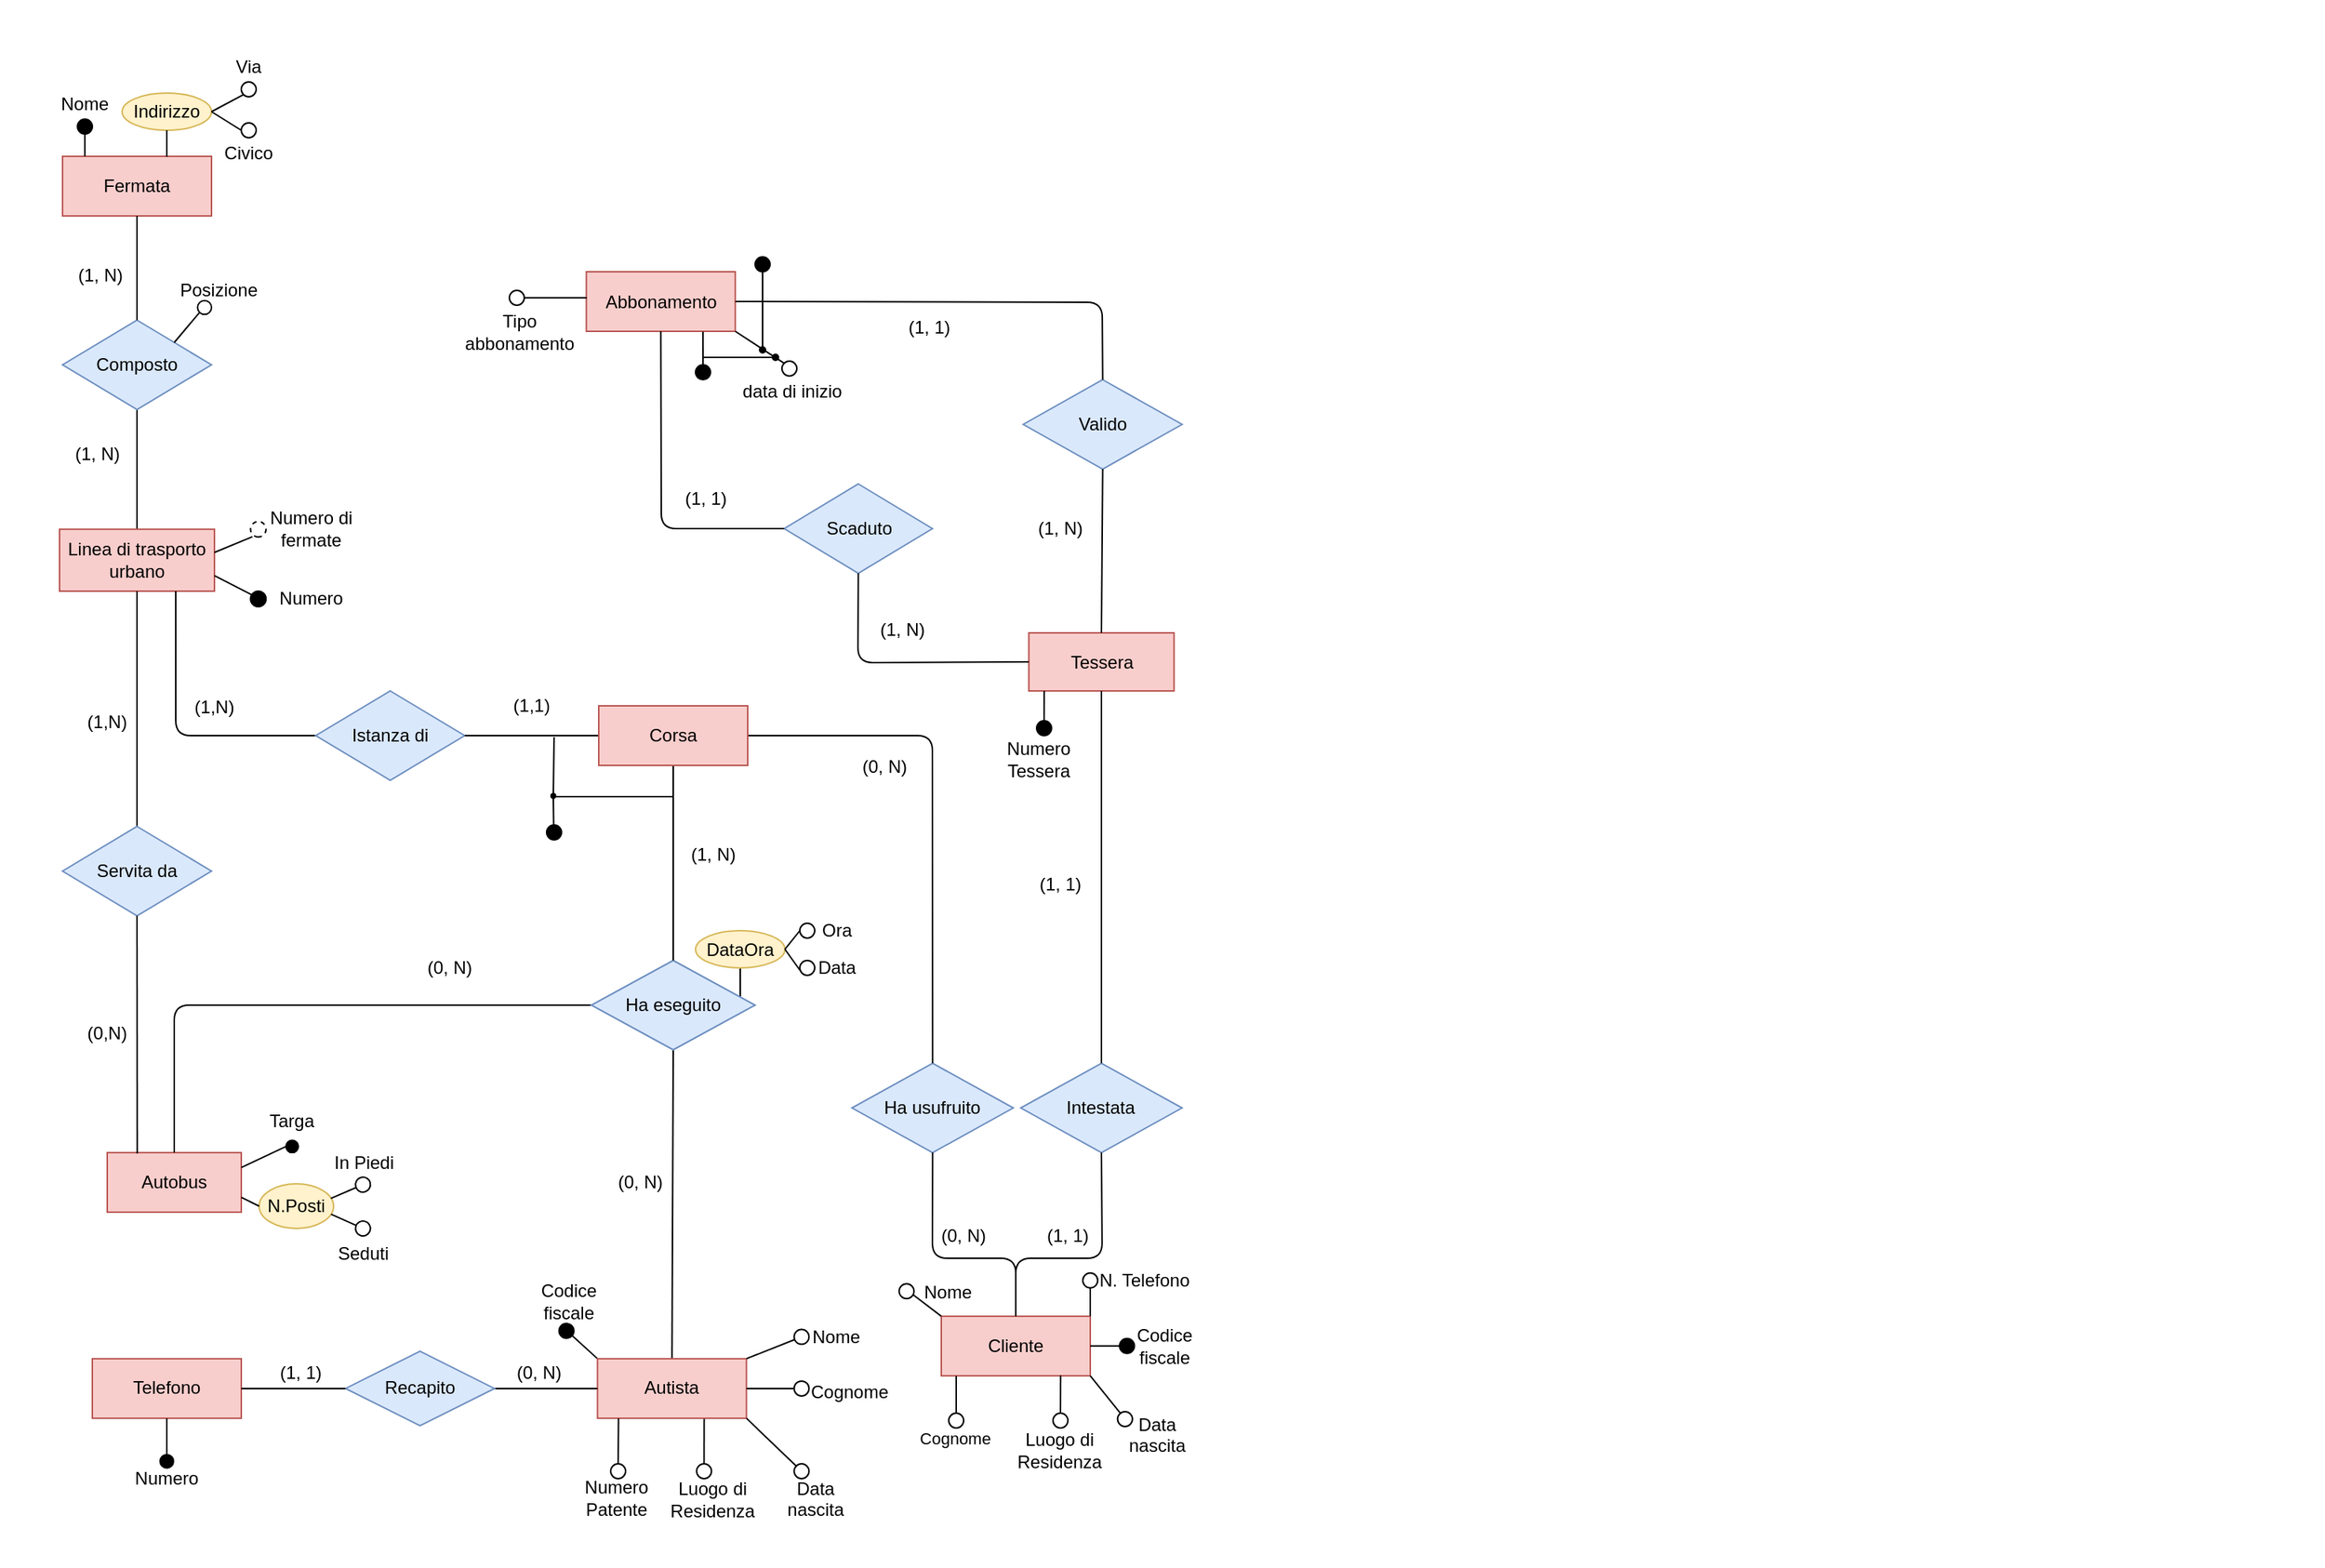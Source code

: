 <mxfile version="14.5.1" type="google"><diagram id="R2lEEEUBdFMjLlhIrx00" name="Page-1"><mxGraphModel dx="2297" dy="782" grid="1" gridSize="10" guides="1" tooltips="1" connect="1" arrows="1" fold="1" page="1" pageScale="1" pageWidth="850" pageHeight="1100" background="none" math="0" shadow="0" extFonts="Permanent Marker^https://fonts.googleapis.com/css?family=Permanent+Marker"><root><mxCell id="0"/><mxCell id="1" parent="0"/><mxCell id="8dHYZ8vb762hUVzAWVnK-7" value="Ha usufruito" style="shape=rhombus;perimeter=rhombusPerimeter;whiteSpace=wrap;html=1;align=center;fillColor=#dae8fc;strokeColor=#6c8ebf;" parent="1" vertex="1"><mxGeometry x="-268" y="734.06" width="108.33" height="60" as="geometry"/></mxCell><mxCell id="8dHYZ8vb762hUVzAWVnK-8" value="Intestata" style="shape=rhombus;perimeter=rhombusPerimeter;whiteSpace=wrap;html=1;align=center;fillColor=#dae8fc;strokeColor=#6c8ebf;" parent="1" vertex="1"><mxGeometry x="-154.66" y="734.06" width="108.33" height="60" as="geometry"/></mxCell><mxCell id="G9b5vdQGMBqiOfmPKndw-5" value="" style="group;" parent="1" connectable="0" vertex="1"><mxGeometry x="630" y="180" width="90" height="60" as="geometry"/></mxCell><mxCell id="8dHYZ8vb762hUVzAWVnK-10" value="Cliente" style="whiteSpace=wrap;html=1;align=center;fillColor=#f8cecc;strokeColor=#b85450;" parent="1" vertex="1"><mxGeometry x="-208.0" y="903.92" width="100" height="40" as="geometry"/></mxCell><mxCell id="8dHYZ8vb762hUVzAWVnK-13" value="Tessera" style="whiteSpace=wrap;html=1;align=center;fillColor=#f8cecc;strokeColor=#b85450;" parent="1" vertex="1"><mxGeometry x="-149.25" y="445" width="97.5" height="39" as="geometry"/></mxCell><mxCell id="8dHYZ8vb762hUVzAWVnK-16" value="Abbonamento" style="whiteSpace=wrap;html=1;align=center;fillColor=#f8cecc;strokeColor=#b85450;" parent="1" vertex="1"><mxGeometry x="-446.33" y="202.5" width="100" height="40" as="geometry"/></mxCell><mxCell id="G9b5vdQGMBqiOfmPKndw-32" value="" style="group;" parent="1" vertex="1" connectable="0"><mxGeometry x="-728" y="205.0" width="210" height="125.0" as="geometry"/></mxCell><mxCell id="TmpurU9jshf5uUttp4l3-53" value="" style="group;" parent="1" connectable="0" vertex="1"><mxGeometry x="-840" y="20.0" width="170" height="100.0" as="geometry"/></mxCell><mxCell id="TmpurU9jshf5uUttp4l3-2" value="Fermata" style="whiteSpace=wrap;html=1;align=center;strokeColor=#b85450;fillColor=#f8cecc;fontFamily=Helvetica;" parent="TmpurU9jshf5uUttp4l3-53" vertex="1"><mxGeometry x="42" y="105.0" width="100" height="40" as="geometry"/></mxCell><mxCell id="TmpurU9jshf5uUttp4l3-49" value="" style="group;fillColor=none;fontFamily=Helvetica;fontColor=#FFFFFF;" parent="TmpurU9jshf5uUttp4l3-53" connectable="0" vertex="1"><mxGeometry width="100" height="60" as="geometry"/></mxCell><mxCell id="TmpurU9jshf5uUttp4l3-50" value="" style="ellipse;whiteSpace=wrap;html=1;aspect=fixed;fillColor=#000000;" parent="TmpurU9jshf5uUttp4l3-49" vertex="1"><mxGeometry x="52" y="80" width="10" height="10" as="geometry"/></mxCell><mxCell id="TmpurU9jshf5uUttp4l3-51" value="" style="endArrow=none;html=1;entryX=0.5;entryY=1;entryDx=0;entryDy=0;" parent="TmpurU9jshf5uUttp4l3-49" target="TmpurU9jshf5uUttp4l3-50" edge="1"><mxGeometry width="50" height="50" relative="1" as="geometry"><mxPoint x="57" y="105.0" as="sourcePoint"/><mxPoint x="112" y="165" as="targetPoint"/></mxGeometry></mxCell><mxCell id="G9b5vdQGMBqiOfmPKndw-45" value="Nome" style="text;html=1;strokeColor=none;fillColor=none;align=center;verticalAlign=middle;whiteSpace=wrap;" parent="TmpurU9jshf5uUttp4l3-49" vertex="1"><mxGeometry x="12" y="60" width="90" height="20" as="geometry"/></mxCell><mxCell id="cfXFfTDdfUnxuc_Ffem0-1" value="&lt;div&gt;Indirizzo&lt;/div&gt;" style="ellipse;whiteSpace=wrap;html=1;align=center;fillColor=#fff2cc;strokeColor=#d6b656;" parent="TmpurU9jshf5uUttp4l3-53" vertex="1"><mxGeometry x="82.0" y="62.5" width="60" height="25" as="geometry"/></mxCell><mxCell id="cfXFfTDdfUnxuc_Ffem0-4" value="" style="endArrow=none;html=1;exitX=0.8;exitY=0.007;exitDx=0;exitDy=0;entryX=0.5;entryY=1;entryDx=0;entryDy=0;exitPerimeter=0;" parent="TmpurU9jshf5uUttp4l3-53" edge="1"><mxGeometry width="50" height="50" relative="1" as="geometry"><mxPoint x="112" y="105.28" as="sourcePoint"/><mxPoint x="112.0" y="87.5" as="targetPoint"/></mxGeometry></mxCell><mxCell id="U576ouZZGjIZPVTPIKt5-5" value="" style="endArrow=none;html=1;exitX=0.5;exitY=0;exitDx=0;exitDy=0;entryX=0.5;entryY=1;entryDx=0;entryDy=0;" parent="1" source="8dHYZ8vb762hUVzAWVnK-10" target="8dHYZ8vb762hUVzAWVnK-7" edge="1"><mxGeometry width="50" height="50" relative="1" as="geometry"><mxPoint x="-188" y="555" as="sourcePoint"/><mxPoint x="-138" y="505" as="targetPoint"/><Array as="points"><mxPoint x="-158" y="865"/><mxPoint x="-214" y="865"/></Array></mxGeometry></mxCell><mxCell id="U576ouZZGjIZPVTPIKt5-7" value="" style="endArrow=none;html=1;exitX=0.5;exitY=0;exitDx=0;exitDy=0;entryX=0.5;entryY=1;entryDx=0;entryDy=0;" parent="1" source="8dHYZ8vb762hUVzAWVnK-20" target="8dHYZ8vb762hUVzAWVnK-5" edge="1"><mxGeometry width="50" height="50" relative="1" as="geometry"><mxPoint x="-328" y="755" as="sourcePoint"/><mxPoint x="-278" y="705" as="targetPoint"/></mxGeometry></mxCell><mxCell id="8dHYZ8vb762hUVzAWVnK-36" value="" style="endArrow=none;html=1;exitX=0.5;exitY=0;exitDx=0;exitDy=0;entryX=0.5;entryY=1;entryDx=0;entryDy=0;" parent="1" source="8dHYZ8vb762hUVzAWVnK-10" target="8dHYZ8vb762hUVzAWVnK-8" edge="1"><mxGeometry relative="1" as="geometry"><mxPoint x="-478" y="615.22" as="sourcePoint"/><mxPoint x="-318" y="615.22" as="targetPoint"/><Array as="points"><mxPoint x="-158" y="865"/><mxPoint x="-100" y="865"/></Array></mxGeometry></mxCell><mxCell id="TmpurU9jshf5uUttp4l3-107" value="" style="endArrow=none;html=1;fontFamily=Helvetica;fontColor=#FFFFFF;entryX=0.5;entryY=1;entryDx=0;entryDy=0;" parent="1" source="G9b5vdQGMBqiOfmPKndw-2" target="8dHYZ8vb762hUVzAWVnK-2" edge="1"><mxGeometry width="50" height="50" relative="1" as="geometry"><mxPoint x="-770" y="355" as="sourcePoint"/><mxPoint x="-720" y="305" as="targetPoint"/></mxGeometry></mxCell><mxCell id="U576ouZZGjIZPVTPIKt5-14" value="" style="endArrow=none;html=1;entryX=1;entryY=0.5;entryDx=0;entryDy=0;exitX=0.5;exitY=0;exitDx=0;exitDy=0;" parent="1" source="8dHYZ8vb762hUVzAWVnK-7" target="8dHYZ8vb762hUVzAWVnK-15" edge="1"><mxGeometry width="50" height="50" relative="1" as="geometry"><mxPoint x="-268" y="455" as="sourcePoint"/><mxPoint x="-218" y="405" as="targetPoint"/><Array as="points"><mxPoint x="-214" y="514"/></Array></mxGeometry></mxCell><mxCell id="G9b5vdQGMBqiOfmPKndw-80" value="(1, N)" style="text;html=1;align=center;verticalAlign=middle;resizable=0;points=[];autosize=1;" parent="1" vertex="1"><mxGeometry x="-800" y="315" width="50" height="20" as="geometry"/></mxCell><mxCell id="G9b5vdQGMBqiOfmPKndw-84" value="" style="group;" parent="1" vertex="1" connectable="0"><mxGeometry x="-808" y="185.0" width="150" height="110.0" as="geometry"/></mxCell><mxCell id="8dHYZ8vb762hUVzAWVnK-2" value="Composto" style="shape=rhombus;perimeter=rhombusPerimeter;whiteSpace=wrap;html=1;align=center;fillColor=#dae8fc;strokeColor=#6c8ebf;" parent="G9b5vdQGMBqiOfmPKndw-84" vertex="1"><mxGeometry x="10" y="50" width="100" height="60" as="geometry"/></mxCell><mxCell id="TmpurU9jshf5uUttp4l3-98" value="" style="group;fillColor=none;fontFamily=Helvetica;fontColor=#FFFFFF;" parent="G9b5vdQGMBqiOfmPKndw-84" connectable="0" vertex="1"><mxGeometry x="60" width="90" height="60" as="geometry"/></mxCell><mxCell id="TmpurU9jshf5uUttp4l3-102" value="" style="group;" parent="TmpurU9jshf5uUttp4l3-98" connectable="0" vertex="1"><mxGeometry width="90" height="60" as="geometry"/></mxCell><mxCell id="TmpurU9jshf5uUttp4l3-103" value="Posizione" style="text;html=1;strokeColor=none;fillColor=none;align=center;verticalAlign=middle;whiteSpace=wrap;" parent="TmpurU9jshf5uUttp4l3-102" vertex="1"><mxGeometry x="10" y="20" width="90" height="20.0" as="geometry"/></mxCell><mxCell id="TmpurU9jshf5uUttp4l3-100" value="" style="ellipse;whiteSpace=wrap;html=1;aspect=fixed;fontColor=#FFFFFF;fillColor=#FFFFFF;direction=south;" parent="TmpurU9jshf5uUttp4l3-102" vertex="1"><mxGeometry x="40.65" y="36.82" width="9.355" height="9.355" as="geometry"/></mxCell><mxCell id="TmpurU9jshf5uUttp4l3-101" value="" style="endArrow=none;html=1;exitX=1;exitY=0;exitDx=0;exitDy=0;entryX=1;entryY=1;entryDx=0;entryDy=0;" parent="G9b5vdQGMBqiOfmPKndw-84" source="8dHYZ8vb762hUVzAWVnK-2" target="TmpurU9jshf5uUttp4l3-100" edge="1"><mxGeometry width="50" height="50" relative="1" as="geometry"><mxPoint x="90" y="56" as="sourcePoint"/><mxPoint x="110" y="29.0" as="targetPoint"/></mxGeometry></mxCell><mxCell id="TmpurU9jshf5uUttp4l3-105" value="" style="endArrow=none;html=1;fontFamily=Helvetica;fontColor=#FFFFFF;entryX=0.5;entryY=1;entryDx=0;entryDy=0;exitX=0.5;exitY=0;exitDx=0;exitDy=0;" parent="G9b5vdQGMBqiOfmPKndw-84" source="8dHYZ8vb762hUVzAWVnK-2" target="TmpurU9jshf5uUttp4l3-2" edge="1"><mxGeometry width="50" height="50" relative="1" as="geometry"><mxPoint x="90" y="140.0" as="sourcePoint"/><mxPoint x="140" y="90.0" as="targetPoint"/></mxGeometry></mxCell><mxCell id="G9b5vdQGMBqiOfmPKndw-79" value="(1, N)" style="text;html=1;align=center;verticalAlign=middle;resizable=0;points=[];autosize=1;" parent="G9b5vdQGMBqiOfmPKndw-84" vertex="1"><mxGeometry x="10" y="10.0" width="50" height="20" as="geometry"/></mxCell><mxCell id="G9b5vdQGMBqiOfmPKndw-85" value="" style="group;" parent="1" vertex="1" connectable="0"><mxGeometry x="-808" y="365" width="223.58" height="67.59" as="geometry"/></mxCell><mxCell id="G9b5vdQGMBqiOfmPKndw-28" value="&lt;span style=&quot;color: rgba(0 , 0 , 0 , 0) ; font-family: monospace ; font-size: 0px ; background-color: rgb(248 , 249 , 250)&quot;&gt;%3CmxGraphModel%3E%3Croot%3E%3CmxCell%20id%3D%220%22%2F%3E%3CmxCell%20id%3D%221%22%20parent%3D%220%22%2F%3E%3CmxCell%20id%3D%222%22%20value%3D%22%22%20style%3D%22group%3B%22%20vertex%3D%221%22%20connectable%3D%220%22%20parent%3D%221%22%3E%3CmxGeometry%20x%3D%22-580%22%20y%3D%22320.0%22%20width%3D%22201%22%20height%3D%2265.0%22%20as%3D%22geometry%22%2F%3E%3C%2FmxCell%3E%3CmxCell%20id%3D%223%22%20value%3D%22%22%20style%3D%22ellipse%3BwhiteSpace%3Dwrap%3Bhtml%3D1%3Baspect%3Dfixed%3BfillColor%3D%23000000%3Brotation%3D90%3BstrokeWidth%3D1%3B%22%20vertex%3D%221%22%20parent%3D%222%22%3E%3CmxGeometry%20x%3D%22110%22%20y%3D%2244%22%20width%3D%2210%22%20height%3D%2210%22%20as%3D%22geometry%22%2F%3E%3C%2FmxCell%3E%3CmxCell%20id%3D%224%22%20value%3D%22%26lt%3Bdiv%26gt%3BLinea%20di%20trasporto%20urbano%26lt%3B%2Fdiv%26gt%3B%22%20style%3D%22whiteSpace%3Dwrap%3Bhtml%3D1%3Balign%3Dcenter%3BstrokeColor%3D%23b85450%3BfillColor%3D%23f8cecc%3BfontFamily%3DHelvetica%3B%22%20vertex%3D%221%22%20parent%3D%222%22%3E%3CmxGeometry%20y%3D%2210.0%22%20width%3D%22100%22%20height%3D%2240%22%20as%3D%22geometry%22%2F%3E%3C%2FmxCell%3E%3CmxCell%20id%3D%225%22%20value%3D%22%22%20style%3D%22endArrow%3Dnone%3Bhtml%3D1%3BexitX%3D1%3BexitY%3D0.75%3BexitDx%3D0%3BexitDy%3D0%3BentryX%3D0.299%3BentryY%3D0.804%3BentryDx%3D0%3BentryDy%3D0%3BentryPerimeter%3D0%3B%22%20edge%3D%221%22%20parent%3D%222%22%20source%3D%224%22%20target%3D%223%22%3E%3CmxGeometry%20width%3D%2250%22%20height%3D%2250%22%20relative%3D%221%22%20as%3D%22geometry%22%3E%3CmxPoint%20x%3D%22107%22%20y%3D%2220.0%22%20as%3D%22sourcePoint%22%2F%3E%3CmxPoint%20x%3D%22111%22%20y%3D%2250.0%22%20as%3D%22targetPoint%22%2F%3E%3C%2FmxGeometry%3E%3C%2FmxCell%3E%3CmxCell%20id%3D%226%22%20value%3D%22%22%20style%3D%22ellipse%3BwhiteSpace%3Dwrap%3Bhtml%3D1%3Baspect%3Dfixed%3BfontColor%3D%23FFFFFF%3BfillColor%3D%23FFFFFF%3Bdashed%3D1%3Brotation%3D90%3B%22%20vertex%3D%221%22%20parent%3D%222%22%3E%3CmxGeometry%20x%3D%22112%22%20y%3D%225%22%20width%3D%2210%22%20height%3D%2210%22%20as%3D%22geometry%22%2F%3E%3C%2FmxCell%3E%3CmxCell%20id%3D%227%22%20value%3D%22Numero%22%20style%3D%22text%3Bhtml%3D1%3BstrokeColor%3Dnone%3BfillColor%3Dnone%3Balign%3Dcenter%3BverticalAlign%3Dmiddle%3BwhiteSpace%3Dwrap%3Brotation%3D0%3B%22%20vertex%3D%221%22%20parent%3D%222%22%3E%3CmxGeometry%20x%3D%22131%22%20y%3D%2245.0%22%20width%3D%2250%22%20height%3D%2220%22%20as%3D%22geometry%22%2F%3E%3C%2FmxCell%3E%3CmxCell%20id%3D%228%22%20value%3D%22Numero%20di%20fermate%22%20style%3D%22text%3Bhtml%3D1%3BstrokeColor%3Dnone%3BfillColor%3Dnone%3Balign%3Dcenter%3BverticalAlign%3Dmiddle%3BwhiteSpace%3Dwrap%3Brotation%3D0%3B%22%20vertex%3D%221%22%20parent%3D%222%22%3E%3CmxGeometry%20x%3D%22111%22%20width%3D%2290%22%20height%3D%2220%22%20as%3D%22geometry%22%2F%3E%3C%2FmxCell%3E%3CmxCell%20id%3D%229%22%20value%3D%22%22%20style%3D%22endArrow%3Dnone%3Bhtml%3D1%3BentryX%3D1%3BentryY%3D1%3BentryDx%3D0%3BentryDy%3D0%3B%22%20edge%3D%221%22%20parent%3D%222%22%20target%3D%226%22%3E%3CmxGeometry%20width%3D%2250%22%20height%3D%2250%22%20relative%3D%221%22%20as%3D%22geometry%22%3E%3CmxPoint%20x%3D%22100%22%20y%3D%2220.0%22%20as%3D%22sourcePoint%22%2F%3E%3CmxPoint%20x%3D%22116%22%20y%3D%2210.0%22%20as%3D%22targetPoint%22%2F%3E%3C%2FmxGeometry%3E%3C%2FmxCell%3E%3C%2Froot%3E%3C%2FmxGraphModel%3E&lt;/span&gt;" style="ellipse;whiteSpace=wrap;html=1;aspect=fixed;fillColor=#000000;rotation=90;strokeWidth=1;" parent="G9b5vdQGMBqiOfmPKndw-85" vertex="1"><mxGeometry x="136.218" y="51.992" width="10.398" height="10.398" as="geometry"/></mxCell><mxCell id="G9b5vdQGMBqiOfmPKndw-2" value="&lt;div&gt;Linea di trasporto urbano&lt;/div&gt;" style="whiteSpace=wrap;html=1;align=center;strokeColor=#b85450;fillColor=#f8cecc;fontFamily=Helvetica;" parent="G9b5vdQGMBqiOfmPKndw-85" vertex="1"><mxGeometry x="8" y="10.398" width="103.98" height="41.594" as="geometry"/></mxCell><mxCell id="G9b5vdQGMBqiOfmPKndw-29" value="" style="endArrow=none;html=1;exitX=1;exitY=0.75;exitDx=0;exitDy=0;entryX=0.299;entryY=0.804;entryDx=0;entryDy=0;entryPerimeter=0;" parent="G9b5vdQGMBqiOfmPKndw-85" source="G9b5vdQGMBqiOfmPKndw-2" target="G9b5vdQGMBqiOfmPKndw-28" edge="1"><mxGeometry width="50" height="50" relative="1" as="geometry"><mxPoint x="111.259" y="20.797" as="sourcePoint"/><mxPoint x="115.418" y="51.992" as="targetPoint"/></mxGeometry></mxCell><mxCell id="G9b5vdQGMBqiOfmPKndw-30" value="Numero" style="text;html=1;strokeColor=none;fillColor=none;align=center;verticalAlign=middle;whiteSpace=wrap;rotation=0;" parent="G9b5vdQGMBqiOfmPKndw-85" vertex="1"><mxGeometry x="150.794" y="46.793" width="51.99" height="20.797" as="geometry"/></mxCell><mxCell id="G9b5vdQGMBqiOfmPKndw-21" value="" style="ellipse;whiteSpace=wrap;html=1;aspect=fixed;fontColor=#FFFFFF;fillColor=#FFFFFF;dashed=1;rotation=90;" parent="G9b5vdQGMBqiOfmPKndw-85" vertex="1"><mxGeometry x="136.218" y="5.199" width="10.398" height="10.398" as="geometry"/></mxCell><mxCell id="G9b5vdQGMBqiOfmPKndw-24" value="Numero di fermate" style="text;html=1;strokeColor=none;fillColor=none;align=center;verticalAlign=middle;whiteSpace=wrap;rotation=0;" parent="G9b5vdQGMBqiOfmPKndw-85" vertex="1"><mxGeometry x="129.998" width="93.582" height="20.797" as="geometry"/></mxCell><mxCell id="G9b5vdQGMBqiOfmPKndw-26" value="" style="endArrow=none;html=1;exitX=1;exitY=0.25;exitDx=0;exitDy=0;entryX=0.984;entryY=0.876;entryDx=0;entryDy=0;entryPerimeter=0;" parent="G9b5vdQGMBqiOfmPKndw-85" target="G9b5vdQGMBqiOfmPKndw-21" edge="1"><mxGeometry width="50" height="50" relative="1" as="geometry"><mxPoint x="111.98" y="25.997" as="sourcePoint"/><mxPoint x="138" y="45.2" as="targetPoint"/></mxGeometry></mxCell><mxCell id="AFBK2XnxYopEcDNRPqqm-72" value="" style="group;rotation=90;" parent="1" connectable="0" vertex="1"><mxGeometry x="-347.16" y="910.22" width="130" height="70" as="geometry"/></mxCell><mxCell id="3bwKSXmTqB0KGjBac3fk-93" value="(0, N)" style="text;html=1;strokeColor=none;fillColor=none;align=center;verticalAlign=middle;whiteSpace=wrap;" parent="1" vertex="1"><mxGeometry x="-266.33" y="525" width="40" height="20" as="geometry"/></mxCell><mxCell id="3bwKSXmTqB0KGjBac3fk-94" value="(0, N)" style="text;html=1;strokeColor=none;fillColor=none;align=center;verticalAlign=middle;whiteSpace=wrap;" parent="1" vertex="1"><mxGeometry x="-213" y="840" width="40" height="20" as="geometry"/></mxCell><mxCell id="3bwKSXmTqB0KGjBac3fk-95" value="(1, 1)" style="text;html=1;strokeColor=none;fillColor=none;align=center;verticalAlign=middle;whiteSpace=wrap;" parent="1" vertex="1"><mxGeometry x="-143" y="840.0" width="40" height="20" as="geometry"/></mxCell><mxCell id="3bwKSXmTqB0KGjBac3fk-97" value="(1, 1)" style="text;html=1;strokeColor=none;fillColor=none;align=center;verticalAlign=middle;whiteSpace=wrap;" parent="1" vertex="1"><mxGeometry x="-148" y="604.0" width="40" height="20" as="geometry"/></mxCell><mxCell id="AFBK2XnxYopEcDNRPqqm-110" value="" style="group;rotation=-180;" parent="1" connectable="0" vertex="1"><mxGeometry x="-173.83" y="465" width="90" height="60" as="geometry"/></mxCell><mxCell id="7avosKAlW8e8sjtvHhS5-6" value="" style="ellipse;whiteSpace=wrap;html=1;aspect=fixed;fillColor=#FFFFFF;" parent="1" vertex="1"><mxGeometry x="-315" y="262.5" width="10" height="10" as="geometry"/></mxCell><mxCell id="uvKThOuhr-GEpHV0CAoz-49" value="" style="group;rotation=-180;" parent="1" connectable="0" vertex="1"><mxGeometry x="-245.0" y="1010" width="70" height="61.78" as="geometry"/></mxCell><mxCell id="uvKThOuhr-GEpHV0CAoz-56" value="" style="ellipse;whiteSpace=wrap;html=1;aspect=fixed;fillColor=#FFFFFF;direction=south;" parent="uvKThOuhr-GEpHV0CAoz-49" vertex="1"><mxGeometry x="155.33" y="-42" width="10" height="10" as="geometry"/></mxCell><mxCell id="uvKThOuhr-GEpHV0CAoz-54" value="Data&#xA;nascita" style="group;" parent="1" connectable="0" vertex="1"><mxGeometry x="-88.0" y="963" width="50" height="40" as="geometry"/></mxCell><mxCell id="uvKThOuhr-GEpHV0CAoz-72" value="" style="endArrow=none;html=1;exitX=1;exitY=0;exitDx=0;exitDy=0;" parent="1" source="8dHYZ8vb762hUVzAWVnK-10" edge="1"><mxGeometry width="50" height="50" relative="1" as="geometry"><mxPoint x="-129.47" y="1022.94" as="sourcePoint"/><mxPoint x="-108" y="885" as="targetPoint"/></mxGeometry></mxCell><mxCell id="7avosKAlW8e8sjtvHhS5-5" value="data di inizio" style="text;html=1;strokeColor=none;fillColor=none;align=center;verticalAlign=middle;whiteSpace=wrap;" parent="1" vertex="1"><mxGeometry x="-353.33" y="272.5" width="90" height="20" as="geometry"/></mxCell><mxCell id="uvKThOuhr-GEpHV0CAoz-70" value="N. Telefono" style="text;html=1;strokeColor=none;fillColor=none;align=center;verticalAlign=middle;whiteSpace=wrap;rotation=0;" parent="1" vertex="1"><mxGeometry x="-105" y="869.35" width="66.66" height="21.08" as="geometry"/></mxCell><mxCell id="uvKThOuhr-GEpHV0CAoz-71" value="" style="ellipse;whiteSpace=wrap;html=1;aspect=fixed;fillColor=#FFFFFF;rotation=-180;" parent="1" vertex="1"><mxGeometry x="-113" y="874.89" width="10" height="10" as="geometry"/></mxCell><mxCell id="uvKThOuhr-GEpHV0CAoz-89" value="" style="endArrow=none;html=1;entryX=0.5;entryY=0;entryDx=0;entryDy=0;exitX=0.5;exitY=1;exitDx=0;exitDy=0;" parent="1" source="8dHYZ8vb762hUVzAWVnK-13" target="8dHYZ8vb762hUVzAWVnK-8" edge="1"><mxGeometry width="50" height="50" relative="1" as="geometry"><mxPoint x="172" y="875.22" as="sourcePoint"/><mxPoint x="92" y="845.22" as="targetPoint"/></mxGeometry></mxCell><mxCell id="3bwKSXmTqB0KGjBac3fk-113" value="Valido" style="shape=rhombus;perimeter=rhombusPerimeter;whiteSpace=wrap;html=1;align=center;fillColor=#dae8fc;strokeColor=#6c8ebf;" parent="1" vertex="1"><mxGeometry x="-152.99" y="275" width="106.66" height="60" as="geometry"/></mxCell><mxCell id="3bwKSXmTqB0KGjBac3fk-114" value="" style="endArrow=none;html=1;entryX=1;entryY=0.5;entryDx=0;entryDy=0;exitX=0.5;exitY=0;exitDx=0;exitDy=0;" parent="1" source="3bwKSXmTqB0KGjBac3fk-113" target="8dHYZ8vb762hUVzAWVnK-16" edge="1"><mxGeometry width="50" height="50" relative="1" as="geometry"><mxPoint x="-383" y="479.5" as="sourcePoint"/><mxPoint x="-333" y="429.5" as="targetPoint"/><Array as="points"><mxPoint x="-100" y="223"/></Array></mxGeometry></mxCell><mxCell id="3bwKSXmTqB0KGjBac3fk-117" value="" style="endArrow=none;html=1;entryX=0.5;entryY=1;entryDx=0;entryDy=0;exitX=0.5;exitY=0;exitDx=0;exitDy=0;" parent="1" source="8dHYZ8vb762hUVzAWVnK-13" target="3bwKSXmTqB0KGjBac3fk-113" edge="1"><mxGeometry width="50" height="50" relative="1" as="geometry"><mxPoint x="-133" y="436" as="sourcePoint"/><mxPoint x="-273" y="225" as="targetPoint"/></mxGeometry></mxCell><mxCell id="3bwKSXmTqB0KGjBac3fk-118" value="(1, 1)" style="text;html=1;strokeColor=none;fillColor=none;align=center;verticalAlign=middle;whiteSpace=wrap;" parent="1" vertex="1"><mxGeometry x="-236.33" y="230" width="40" height="20" as="geometry"/></mxCell><mxCell id="3bwKSXmTqB0KGjBac3fk-119" value="(1, N)" style="text;html=1;strokeColor=none;fillColor=none;align=center;verticalAlign=middle;whiteSpace=wrap;" parent="1" vertex="1"><mxGeometry x="-148" y="365" width="40" height="20" as="geometry"/></mxCell><mxCell id="Uc9v-1cvYh8oOXNJcXYb-2" value="" style="edgeStyle=orthogonalEdgeStyle;orthogonalLoop=1;jettySize=auto;html=1;" parent="1" target="8dHYZ8vb762hUVzAWVnK-15" edge="1"><mxGeometry relative="1" as="geometry"/></mxCell><mxCell id="QQz-w3-ELh_TDhOOKRe4-60" value="" style="endArrow=none;html=1;exitX=0.5;exitY=0;exitDx=0;exitDy=0;entryX=0.5;entryY=1;entryDx=0;entryDy=0;" parent="1" source="8dHYZ8vb762hUVzAWVnK-18" target="G9b5vdQGMBqiOfmPKndw-2" edge="1"><mxGeometry width="50" height="50" relative="1" as="geometry"><mxPoint x="-618" y="515" as="sourcePoint"/><mxPoint x="-568" y="465" as="targetPoint"/></mxGeometry></mxCell><mxCell id="QQz-w3-ELh_TDhOOKRe4-69" value="" style="endArrow=none;html=1;exitX=0;exitY=0.5;exitDx=0;exitDy=0;entryX=0.75;entryY=1;entryDx=0;entryDy=0;" parent="1" source="QQz-w3-ELh_TDhOOKRe4-15" target="G9b5vdQGMBqiOfmPKndw-2" edge="1"><mxGeometry width="50" height="50" relative="1" as="geometry"><mxPoint x="-538" y="425" as="sourcePoint"/><mxPoint x="-718" y="445" as="targetPoint"/><Array as="points"><mxPoint x="-722" y="514"/></Array></mxGeometry></mxCell><mxCell id="8dHYZ8vb762hUVzAWVnK-18" value="Servita da" style="shape=rhombus;perimeter=rhombusPerimeter;whiteSpace=wrap;html=1;align=center;fillColor=#dae8fc;strokeColor=#6c8ebf;" parent="1" vertex="1"><mxGeometry x="-798" y="575" width="100" height="60" as="geometry"/></mxCell><mxCell id="uvKThOuhr-GEpHV0CAoz-40" value="(1,N)" style="text;html=1;strokeColor=none;fillColor=none;align=center;verticalAlign=middle;whiteSpace=wrap;" parent="1" vertex="1"><mxGeometry x="-788" y="495" width="40" height="20" as="geometry"/></mxCell><mxCell id="8dHYZ8vb762hUVzAWVnK-12" value="Autobus" style="whiteSpace=wrap;html=1;align=center;fillColor=#f8cecc;strokeColor=#b85450;" parent="1" vertex="1"><mxGeometry x="-768" y="794.06" width="90" height="40" as="geometry"/></mxCell><mxCell id="uvKThOuhr-GEpHV0CAoz-41" value="(0,N)" style="text;html=1;strokeColor=none;fillColor=none;align=center;verticalAlign=middle;whiteSpace=wrap;" parent="1" vertex="1"><mxGeometry x="-788" y="703.78" width="40" height="20" as="geometry"/></mxCell><mxCell id="QQz-w3-ELh_TDhOOKRe4-61" value="" style="endArrow=none;html=1;exitX=0.224;exitY=0.014;exitDx=0;exitDy=0;entryX=0.5;entryY=1;entryDx=0;entryDy=0;exitPerimeter=0;" parent="1" source="8dHYZ8vb762hUVzAWVnK-12" target="8dHYZ8vb762hUVzAWVnK-18" edge="1"><mxGeometry x="-808" y="485" width="50" height="50" as="geometry"><mxPoint x="-698" y="775" as="sourcePoint"/><mxPoint x="-648" y="725" as="targetPoint"/></mxGeometry></mxCell><mxCell id="AFBK2XnxYopEcDNRPqqm-39" value="" style="group;rotation=30;" parent="1" connectable="0" vertex="1"><mxGeometry x="-588" y="753.23" width="141.67" height="121.66" as="geometry"/></mxCell><mxCell id="AFBK2XnxYopEcDNRPqqm-40" value="" style="group;rotation=30;" parent="AFBK2XnxYopEcDNRPqqm-39" connectable="0" vertex="1"><mxGeometry x="-18.33" y="10" width="102.67" height="105.11" as="geometry"/></mxCell><mxCell id="mhKrzEuQgbBMTadStx4I-36" value="" style="group;" parent="AFBK2XnxYopEcDNRPqqm-40" connectable="0" vertex="1"><mxGeometry x="-41.67" y="1.77" width="113.2" height="103.34" as="geometry"/></mxCell><mxCell id="AFBK2XnxYopEcDNRPqqm-10" value="" style="group;rotation=90;" parent="mhKrzEuQgbBMTadStx4I-36" connectable="0" vertex="1"><mxGeometry width="113.2" height="103.34" as="geometry"/></mxCell><mxCell id="AFBK2XnxYopEcDNRPqqm-11" value="" style="ellipse;whiteSpace=wrap;html=1;aspect=fixed;fillColor=#000000;rotation=90;" parent="AFBK2XnxYopEcDNRPqqm-10" vertex="1"><mxGeometry x="1.776e-15" y="20.73" width="8.333" height="8.333" as="geometry"/></mxCell><mxCell id="AFBK2XnxYopEcDNRPqqm-13" value="Targa&lt;br&gt;" style="text;html=1;strokeColor=none;fillColor=none;align=center;verticalAlign=middle;whiteSpace=wrap;rotation=0;" parent="AFBK2XnxYopEcDNRPqqm-10" vertex="1"><mxGeometry x="-40.83" width="90" height="16.667" as="geometry"/></mxCell><mxCell id="AFBK2XnxYopEcDNRPqqm-36" value="" style="ellipse;whiteSpace=wrap;html=1;strokeColor=#d6b656;fillColor=#fff2cc;" parent="mhKrzEuQgbBMTadStx4I-36" vertex="1"><mxGeometry x="-18.02" y="50" width="50" height="30" as="geometry"/></mxCell><mxCell id="AFBK2XnxYopEcDNRPqqm-37" value="N.Posti" style="text;html=1;strokeColor=none;fillColor=none;align=center;verticalAlign=middle;whiteSpace=wrap;" parent="mhKrzEuQgbBMTadStx4I-36" vertex="1"><mxGeometry x="-13.02" y="55" width="40" height="20" as="geometry"/></mxCell><mxCell id="AFBK2XnxYopEcDNRPqqm-56" value="Seduti" style="text;html=1;strokeColor=none;fillColor=none;align=center;verticalAlign=middle;whiteSpace=wrap;rotation=0;" parent="mhKrzEuQgbBMTadStx4I-36" vertex="1"><mxGeometry x="11.98" y="90.0" width="80" height="13.34" as="geometry"/></mxCell><mxCell id="AFBK2XnxYopEcDNRPqqm-57" value="" style="ellipse;whiteSpace=wrap;html=1;aspect=fixed;fillColor=#FFFFFF;rotation=-210;" parent="mhKrzEuQgbBMTadStx4I-36" vertex="1"><mxGeometry x="46.696" y="75.003" width="10" height="10" as="geometry"/></mxCell><mxCell id="AFBK2XnxYopEcDNRPqqm-58" value="" style="endArrow=none;html=1;exitX=0.967;exitY=0.682;exitDx=0;exitDy=0;exitPerimeter=0;" parent="mhKrzEuQgbBMTadStx4I-36" source="AFBK2XnxYopEcDNRPqqm-36" target="AFBK2XnxYopEcDNRPqqm-57" edge="1"><mxGeometry width="50" height="50" relative="1" as="geometry"><mxPoint x="22.98" y="65.73" as="sourcePoint"/><mxPoint x="-400.131" y="237.397" as="targetPoint"/></mxGeometry></mxCell><mxCell id="AFBK2XnxYopEcDNRPqqm-42" value="" style="ellipse;whiteSpace=wrap;html=1;aspect=fixed;fillColor=#FFFFFF;rotation=30;" parent="mhKrzEuQgbBMTadStx4I-36" vertex="1"><mxGeometry x="46.7" y="45.56" width="10" height="10" as="geometry"/></mxCell><mxCell id="AFBK2XnxYopEcDNRPqqm-43" value="" style="endArrow=none;html=1;exitX=0.963;exitY=0.328;exitDx=0;exitDy=0;exitPerimeter=0;" parent="mhKrzEuQgbBMTadStx4I-36" source="AFBK2XnxYopEcDNRPqqm-36" target="AFBK2XnxYopEcDNRPqqm-42" edge="1"><mxGeometry width="50" height="50" relative="1" as="geometry"><mxPoint x="61.31" y="68.28" as="sourcePoint"/><mxPoint x="457.31" y="357.28" as="targetPoint"/></mxGeometry></mxCell><mxCell id="AFBK2XnxYopEcDNRPqqm-41" value="In Piedi" style="text;html=1;strokeColor=none;fillColor=none;align=center;verticalAlign=middle;whiteSpace=wrap;rotation=0;" parent="mhKrzEuQgbBMTadStx4I-36" vertex="1"><mxGeometry x="10.18" y="25.56" width="85" height="20" as="geometry"/></mxCell><mxCell id="AFBK2XnxYopEcDNRPqqm-12" value="" style="endArrow=none;html=1;entryX=0.5;entryY=1;entryDx=0;entryDy=0;exitX=1;exitY=0.25;exitDx=0;exitDy=0;" parent="1" source="8dHYZ8vb762hUVzAWVnK-12" target="AFBK2XnxYopEcDNRPqqm-11" edge="1"><mxGeometry x="-808" y="485" width="50" height="50" as="geometry"><mxPoint x="-618" y="754.23" as="sourcePoint"/><mxPoint x="-678" y="818.95" as="targetPoint"/></mxGeometry></mxCell><mxCell id="QQz-w3-ELh_TDhOOKRe4-68" value="" style="endArrow=none;html=1;exitX=0.5;exitY=0;exitDx=0;exitDy=0;entryX=0;entryY=0.5;entryDx=0;entryDy=0;" parent="1" source="8dHYZ8vb762hUVzAWVnK-12" target="8dHYZ8vb762hUVzAWVnK-5" edge="1"><mxGeometry x="-808" y="485" width="50" height="50" as="geometry"><mxPoint x="-668" y="735" as="sourcePoint"/><mxPoint x="-618" y="685" as="targetPoint"/><Array as="points"><mxPoint x="-723" y="695"/></Array></mxGeometry></mxCell><mxCell id="WwEpgfan3ODMS1cSkO40-13" value="" style="group;" parent="1" connectable="0" vertex="1"><mxGeometry x="-538" y="595" width="255" height="150" as="geometry"/></mxCell><mxCell id="mhKrzEuQgbBMTadStx4I-34" value="" style="group;" parent="WwEpgfan3ODMS1cSkO40-13" connectable="0" vertex="1"><mxGeometry x="75" y="50" width="200" height="80" as="geometry"/></mxCell><mxCell id="mhKrzEuQgbBMTadStx4I-7" value="" style="endArrow=none;html=1;entryX=0.5;entryY=1;entryDx=0;entryDy=0;exitX=0.5;exitY=0;exitDx=0;exitDy=0;" parent="mhKrzEuQgbBMTadStx4I-34" target="mhKrzEuQgbBMTadStx4I-10" edge="1"><mxGeometry width="50" height="50" relative="1" as="geometry"><mxPoint x="120" y="50" as="sourcePoint"/><mxPoint x="510" y="10" as="targetPoint"/></mxGeometry></mxCell><mxCell id="mhKrzEuQgbBMTadStx4I-8" value="" style="ellipse;whiteSpace=wrap;html=1;aspect=fixed;" parent="mhKrzEuQgbBMTadStx4I-34" vertex="1"><mxGeometry x="160" y="20" width="10" height="10" as="geometry"/></mxCell><mxCell id="mhKrzEuQgbBMTadStx4I-9" value="Data" style="text;html=1;strokeColor=none;fillColor=none;align=center;verticalAlign=middle;whiteSpace=wrap;" parent="mhKrzEuQgbBMTadStx4I-34" vertex="1"><mxGeometry x="170" y="15" width="30" height="20" as="geometry"/></mxCell><mxCell id="mhKrzEuQgbBMTadStx4I-10" value="&lt;div&gt;DataOra&lt;/div&gt;" style="ellipse;whiteSpace=wrap;html=1;align=center;fillColor=#fff2cc;strokeColor=#d6b656;" parent="mhKrzEuQgbBMTadStx4I-34" vertex="1"><mxGeometry x="90" width="60" height="25" as="geometry"/></mxCell><mxCell id="mhKrzEuQgbBMTadStx4I-11" value="" style="endArrow=none;html=1;exitX=1;exitY=0.5;exitDx=0;exitDy=0;entryX=0.003;entryY=0.648;entryDx=0;entryDy=0;entryPerimeter=0;" parent="mhKrzEuQgbBMTadStx4I-34" source="mhKrzEuQgbBMTadStx4I-10" target="mhKrzEuQgbBMTadStx4I-8" edge="1"><mxGeometry width="50" height="50" relative="1" as="geometry"><mxPoint x="570" y="55" as="sourcePoint"/><mxPoint x="490" y="15" as="targetPoint"/></mxGeometry></mxCell><mxCell id="mhKrzEuQgbBMTadStx4I-12" value="" style="endArrow=none;html=1;exitX=1;exitY=0.5;exitDx=0;exitDy=0;entryX=0;entryY=0.5;entryDx=0;entryDy=0;" parent="mhKrzEuQgbBMTadStx4I-34" source="mhKrzEuQgbBMTadStx4I-10" target="mhKrzEuQgbBMTadStx4I-13" edge="1"><mxGeometry width="50" height="50" relative="1" as="geometry"><mxPoint x="475" y="5" as="sourcePoint"/><mxPoint x="495" y="-5" as="targetPoint"/></mxGeometry></mxCell><mxCell id="mhKrzEuQgbBMTadStx4I-13" value="" style="ellipse;whiteSpace=wrap;html=1;aspect=fixed;" parent="mhKrzEuQgbBMTadStx4I-34" vertex="1"><mxGeometry x="160" y="-5" width="10" height="10" as="geometry"/></mxCell><mxCell id="mhKrzEuQgbBMTadStx4I-14" value="Ora" style="text;html=1;strokeColor=none;fillColor=none;align=center;verticalAlign=middle;whiteSpace=wrap;" parent="mhKrzEuQgbBMTadStx4I-34" vertex="1"><mxGeometry x="175" y="-10" width="20" height="20" as="geometry"/></mxCell><mxCell id="8dHYZ8vb762hUVzAWVnK-5" value="Ha eseguito" style="shape=rhombus;perimeter=rhombusPerimeter;whiteSpace=wrap;html=1;align=center;fillColor=#dae8fc;strokeColor=#6c8ebf;" parent="mhKrzEuQgbBMTadStx4I-34" vertex="1"><mxGeometry x="20.0" y="20" width="110" height="60" as="geometry"/></mxCell><mxCell id="QQz-w3-ELh_TDhOOKRe4-17" value="" style="endArrow=none;html=1;" parent="1" edge="1"><mxGeometry x="-808" y="485" width="50" height="50" as="geometry"><mxPoint x="-488" y="574" as="sourcePoint"/><mxPoint x="-488" y="574" as="targetPoint"/></mxGeometry></mxCell><mxCell id="QQz-w3-ELh_TDhOOKRe4-48" value="" style="group;" parent="1" vertex="1" connectable="0"><mxGeometry x="-658" y="484" width="160" height="80" as="geometry"/></mxCell><mxCell id="QQz-w3-ELh_TDhOOKRe4-15" value="Istanza di" style="shape=rhombus;perimeter=rhombusPerimeter;whiteSpace=wrap;html=1;align=center;fillColor=#dae8fc;strokeColor=#6c8ebf;" parent="QQz-w3-ELh_TDhOOKRe4-48" vertex="1"><mxGeometry x="30" width="100" height="60" as="geometry"/></mxCell><mxCell id="QQz-w3-ELh_TDhOOKRe4-22" value="" style="endArrow=none;html=1;entryX=0;entryY=0.5;entryDx=0;entryDy=0;exitX=1;exitY=0.5;exitDx=0;exitDy=0;" parent="1" source="QQz-w3-ELh_TDhOOKRe4-15" target="8dHYZ8vb762hUVzAWVnK-15" edge="1"><mxGeometry x="-808" y="485" width="50" height="50" as="geometry"><mxPoint x="-538" y="624" as="sourcePoint"/><mxPoint x="-488" y="574" as="targetPoint"/></mxGeometry></mxCell><mxCell id="WwEpgfan3ODMS1cSkO40-2" value="" style="group;" parent="1" connectable="0" vertex="1"><mxGeometry x="-473" y="514" width="132.15" height="70" as="geometry"/></mxCell><mxCell id="QQz-w3-ELh_TDhOOKRe4-37" value="" style="endArrow=none;html=1;entryX=0.475;entryY=0.055;entryDx=0;entryDy=0;entryPerimeter=0;" parent="WwEpgfan3ODMS1cSkO40-2" source="1uT06jS6Os15Fofa5__G-3" target="QQz-w3-ELh_TDhOOKRe4-59" edge="1"><mxGeometry width="50" height="50" relative="1" as="geometry"><mxPoint x="5" as="sourcePoint"/><mxPoint x="5" y="60" as="targetPoint"/></mxGeometry></mxCell><mxCell id="QQz-w3-ELh_TDhOOKRe4-59" value="" style="ellipse;whiteSpace=wrap;html=1;aspect=fixed;fillColor=#000000;" parent="WwEpgfan3ODMS1cSkO40-2" vertex="1"><mxGeometry y="60" width="10" height="10" as="geometry"/></mxCell><mxCell id="QQz-w3-ELh_TDhOOKRe4-70" value="" style="endArrow=none;html=1;" parent="WwEpgfan3ODMS1cSkO40-2" edge="1"><mxGeometry width="50" height="50" relative="1" as="geometry"><mxPoint x="5" y="41" as="sourcePoint"/><mxPoint x="85" y="41" as="targetPoint"/></mxGeometry></mxCell><mxCell id="1uT06jS6Os15Fofa5__G-3" value="" style="ellipse;whiteSpace=wrap;html=1;aspect=fixed;fillColor=#000000;" parent="WwEpgfan3ODMS1cSkO40-2" vertex="1"><mxGeometry x="3" y="39" width="3" height="3" as="geometry"/></mxCell><mxCell id="1uT06jS6Os15Fofa5__G-6" value="" style="endArrow=none;html=1;" parent="WwEpgfan3ODMS1cSkO40-2" target="1uT06jS6Os15Fofa5__G-3" edge="1"><mxGeometry width="50" height="50" relative="1" as="geometry"><mxPoint x="5" y="1" as="sourcePoint"/><mxPoint x="-430" y="529" as="targetPoint"/></mxGeometry></mxCell><mxCell id="U576ouZZGjIZPVTPIKt5-13" value="" style="endArrow=none;html=1;entryX=0.5;entryY=1;entryDx=0;entryDy=0;exitX=0.5;exitY=0;exitDx=0;exitDy=0;" parent="1" source="8dHYZ8vb762hUVzAWVnK-5" target="8dHYZ8vb762hUVzAWVnK-15" edge="1"><mxGeometry x="-808" y="485" width="50" height="50" as="geometry"><mxPoint x="-268" y="455" as="sourcePoint"/><mxPoint x="-218" y="405" as="targetPoint"/></mxGeometry></mxCell><mxCell id="QQz-w3-ELh_TDhOOKRe4-44" value="(1,N)" style="text;html=1;strokeColor=none;fillColor=none;align=center;verticalAlign=middle;whiteSpace=wrap;" parent="1" vertex="1"><mxGeometry x="-716.21" y="485" width="40" height="20" as="geometry"/></mxCell><mxCell id="uvKThOuhr-GEpHV0CAoz-11" value="&lt;div&gt;(1, N)&lt;/div&gt;" style="text;html=1;strokeColor=none;fillColor=none;align=center;verticalAlign=middle;whiteSpace=wrap;" parent="1" vertex="1"><mxGeometry x="-380.85" y="584" width="40" height="20" as="geometry"/></mxCell><mxCell id="QQz-w3-ELh_TDhOOKRe4-45" value="(1,1)" style="text;html=1;strokeColor=none;fillColor=none;align=center;verticalAlign=middle;whiteSpace=wrap;" parent="1" vertex="1"><mxGeometry x="-503" y="484" width="40" height="20" as="geometry"/></mxCell><mxCell id="8dHYZ8vb762hUVzAWVnK-15" value="Corsa" style="whiteSpace=wrap;html=1;align=center;fillColor=#f8cecc;strokeColor=#b85450;" parent="1" vertex="1"><mxGeometry x="-438" y="494" width="100" height="40" as="geometry"/></mxCell><mxCell id="AFBK2XnxYopEcDNRPqqm-61" value="" style="ellipse;whiteSpace=wrap;html=1;aspect=fixed;fillColor=#000000;" parent="1" vertex="1"><mxGeometry x="-144" y="504" width="10" height="10" as="geometry"/></mxCell><mxCell id="AFBK2XnxYopEcDNRPqqm-63" value="&lt;div&gt;Numero&lt;/div&gt;&lt;div&gt;Tessera&lt;/div&gt;" style="text;html=1;strokeColor=none;fillColor=none;align=center;verticalAlign=middle;whiteSpace=wrap;" parent="1" vertex="1"><mxGeometry x="-176.33" y="515" width="66.66" height="30" as="geometry"/></mxCell><mxCell id="AFBK2XnxYopEcDNRPqqm-62" value="" style="endArrow=none;html=1;entryX=0.5;entryY=0;entryDx=0;entryDy=0;exitX=0.106;exitY=0.999;exitDx=0;exitDy=0;exitPerimeter=0;" parent="1" source="8dHYZ8vb762hUVzAWVnK-13" target="AFBK2XnxYopEcDNRPqqm-61" edge="1"><mxGeometry width="50" height="50" relative="1" as="geometry"><mxPoint x="-111.34" y="494" as="sourcePoint"/><mxPoint x="-129.67" y="524" as="targetPoint"/></mxGeometry></mxCell><mxCell id="uvKThOuhr-GEpHV0CAoz-12" value="&lt;div&gt;(0, N)&lt;/div&gt;" style="text;html=1;strokeColor=none;fillColor=none;align=center;verticalAlign=middle;whiteSpace=wrap;" parent="1" vertex="1"><mxGeometry x="-558" y="660" width="40" height="20" as="geometry"/></mxCell><mxCell id="1tYV3BfEGwLTNJ-Zifb6-1" value="Scaduto" style="shape=rhombus;perimeter=rhombusPerimeter;whiteSpace=wrap;html=1;align=center;fillColor=#dae8fc;strokeColor=#6c8ebf;rotation=0;" parent="1" vertex="1"><mxGeometry x="-313.48" y="345" width="99.51" height="60" as="geometry"/></mxCell><mxCell id="1tYV3BfEGwLTNJ-Zifb6-3" value="" style="endArrow=none;html=1;entryX=0.5;entryY=1;entryDx=0;entryDy=0;exitX=0;exitY=0.5;exitDx=0;exitDy=0;" parent="1" source="8dHYZ8vb762hUVzAWVnK-13" target="1tYV3BfEGwLTNJ-Zifb6-1" edge="1"><mxGeometry width="50" height="50" relative="1" as="geometry"><mxPoint x="-218" y="475" as="sourcePoint"/><mxPoint x="-158" y="415" as="targetPoint"/><Array as="points"><mxPoint x="-264" y="465"/></Array></mxGeometry></mxCell><mxCell id="1tYV3BfEGwLTNJ-Zifb6-5" value="" style="endArrow=none;html=1;exitX=0;exitY=0.5;exitDx=0;exitDy=0;entryX=0.5;entryY=1;entryDx=0;entryDy=0;" parent="1" source="1tYV3BfEGwLTNJ-Zifb6-1" target="8dHYZ8vb762hUVzAWVnK-16" edge="1"><mxGeometry width="50" height="50" relative="1" as="geometry"><mxPoint x="-348" y="315" as="sourcePoint"/><mxPoint x="-298" y="265" as="targetPoint"/><Array as="points"><mxPoint x="-396" y="375"/></Array></mxGeometry></mxCell><mxCell id="1tYV3BfEGwLTNJ-Zifb6-6" value="(1, N)" style="text;html=1;strokeColor=none;fillColor=none;align=center;verticalAlign=middle;whiteSpace=wrap;" parent="1" vertex="1"><mxGeometry x="-253.97" y="432.59" width="40" height="20" as="geometry"/></mxCell><mxCell id="1tYV3BfEGwLTNJ-Zifb6-7" value="(1, 1)" style="text;html=1;strokeColor=none;fillColor=none;align=center;verticalAlign=middle;whiteSpace=wrap;" parent="1" vertex="1"><mxGeometry x="-386" y="345" width="40" height="20" as="geometry"/></mxCell><mxCell id="1tYV3BfEGwLTNJ-Zifb6-8" value="" style="ellipse;whiteSpace=wrap;html=1;aspect=fixed;fillColor=#000000;rotation=-180;" parent="1" vertex="1"><mxGeometry x="-373" y="265" width="10" height="10" as="geometry"/></mxCell><mxCell id="1tYV3BfEGwLTNJ-Zifb6-10" value="" style="endArrow=none;html=1;exitX=0.5;exitY=1;exitDx=0;exitDy=0;entryX=0.783;entryY=1.007;entryDx=0;entryDy=0;entryPerimeter=0;" parent="1" source="1tYV3BfEGwLTNJ-Zifb6-8" target="8dHYZ8vb762hUVzAWVnK-16" edge="1"><mxGeometry width="50" height="50" relative="1" as="geometry"><mxPoint x="-338" y="305" as="sourcePoint"/><mxPoint x="-358" y="245" as="targetPoint"/></mxGeometry></mxCell><mxCell id="AFBK2XnxYopEcDNRPqqm-38" value="" style="endArrow=none;html=1;strokeColor=#000000;entryX=1;entryY=0.75;entryDx=0;entryDy=0;exitX=0;exitY=0.5;exitDx=0;exitDy=0;" parent="1" source="AFBK2XnxYopEcDNRPqqm-36" target="8dHYZ8vb762hUVzAWVnK-12" edge="1"><mxGeometry x="-826.02" y="485" width="50" height="50" as="geometry"><mxPoint x="-416.02" y="815" as="sourcePoint"/><mxPoint x="-696.02" y="824.06" as="targetPoint"/></mxGeometry></mxCell><mxCell id="1tYV3BfEGwLTNJ-Zifb6-15" value="" style="endArrow=none;html=1;entryX=0.5;entryY=0;entryDx=0;entryDy=0;" parent="1" target="-MYmGzwpMWWBH3BE02P9-1" edge="1"><mxGeometry width="50" height="50" relative="1" as="geometry"><mxPoint x="-328" y="255" as="sourcePoint"/><mxPoint x="-228" y="175" as="targetPoint"/><Array as="points"/></mxGeometry></mxCell><mxCell id="uvKThOuhr-GEpHV0CAoz-13" value="&lt;div&gt;(0, N)&lt;/div&gt;" style="text;html=1;strokeColor=none;fillColor=none;align=center;verticalAlign=middle;whiteSpace=wrap;" parent="1" vertex="1"><mxGeometry x="-430.5" y="804.06" width="40" height="20" as="geometry"/></mxCell><mxCell id="cfXFfTDdfUnxuc_Ffem0-5" value="" style="group" parent="1" vertex="1" connectable="0"><mxGeometry x="-708" y="55.0" width="90" height="60" as="geometry"/></mxCell><mxCell id="cfXFfTDdfUnxuc_Ffem0-9" value="" style="group" parent="cfXFfTDdfUnxuc_Ffem0-5" vertex="1" connectable="0"><mxGeometry width="90" height="60" as="geometry"/></mxCell><mxCell id="cfXFfTDdfUnxuc_Ffem0-10" value="Via" style="text;html=1;strokeColor=none;fillColor=none;align=center;verticalAlign=middle;whiteSpace=wrap;rounded=0;" parent="cfXFfTDdfUnxuc_Ffem0-9" vertex="1"><mxGeometry x="-10" width="90" height="20" as="geometry"/></mxCell><mxCell id="cfXFfTDdfUnxuc_Ffem0-7" value="" style="ellipse;whiteSpace=wrap;html=1;aspect=fixed;fontColor=#FFFFFF;fillColor=#FFFFFF;" parent="cfXFfTDdfUnxuc_Ffem0-9" vertex="1"><mxGeometry x="30" y="20" width="10" height="10" as="geometry"/></mxCell><mxCell id="cfXFfTDdfUnxuc_Ffem0-8" value="" style="endArrow=none;html=1;entryX=0;entryY=1;entryDx=0;entryDy=0;exitX=1;exitY=0.5;exitDx=0;exitDy=0;" parent="1" source="cfXFfTDdfUnxuc_Ffem0-1" target="cfXFfTDdfUnxuc_Ffem0-7" edge="1"><mxGeometry width="50" height="50" relative="1" as="geometry"><mxPoint x="-698.0" y="95" as="sourcePoint"/><mxPoint x="-588" y="175.0" as="targetPoint"/></mxGeometry></mxCell><mxCell id="cfXFfTDdfUnxuc_Ffem0-13" value="" style="group" parent="1" vertex="1" connectable="0"><mxGeometry x="-708" y="82.5" width="90" height="60" as="geometry"/></mxCell><mxCell id="cfXFfTDdfUnxuc_Ffem0-14" value="" style="group" parent="cfXFfTDdfUnxuc_Ffem0-13" vertex="1" connectable="0"><mxGeometry width="90" height="60" as="geometry"/></mxCell><mxCell id="cfXFfTDdfUnxuc_Ffem0-15" value="Civico" style="text;html=1;strokeColor=none;fillColor=none;align=center;verticalAlign=middle;whiteSpace=wrap;rounded=0;" parent="cfXFfTDdfUnxuc_Ffem0-14" vertex="1"><mxGeometry x="-10" y="30" width="90" height="20" as="geometry"/></mxCell><mxCell id="cfXFfTDdfUnxuc_Ffem0-16" value="" style="ellipse;whiteSpace=wrap;html=1;aspect=fixed;fontColor=#FFFFFF;fillColor=#FFFFFF;" parent="cfXFfTDdfUnxuc_Ffem0-14" vertex="1"><mxGeometry x="30" y="20" width="10" height="10" as="geometry"/></mxCell><mxCell id="cfXFfTDdfUnxuc_Ffem0-17" value="" style="endArrow=none;html=1;entryX=0;entryY=0.5;entryDx=0;entryDy=0;exitX=1;exitY=0.5;exitDx=0;exitDy=0;" parent="1" source="cfXFfTDdfUnxuc_Ffem0-1" target="cfXFfTDdfUnxuc_Ffem0-16" edge="1"><mxGeometry width="50" height="50" relative="1" as="geometry"><mxPoint x="-698.0" y="95" as="sourcePoint"/><mxPoint x="-588" y="202.5" as="targetPoint"/></mxGeometry></mxCell><mxCell id="3bwKSXmTqB0KGjBac3fk-14" value="" style="endArrow=none;html=1;entryX=1;entryY=0.5;entryDx=0;entryDy=0;" parent="1" target="3bwKSXmTqB0KGjBac3fk-13" edge="1"><mxGeometry x="-653.15" y="42.5" width="50" height="50" as="geometry"><mxPoint x="-446" y="220" as="sourcePoint"/><mxPoint x="-488" y="223" as="targetPoint"/></mxGeometry></mxCell><mxCell id="3bwKSXmTqB0KGjBac3fk-12" value="Tipo abbonamento&lt;br&gt;" style="text;html=1;strokeColor=none;fillColor=none;align=center;verticalAlign=middle;whiteSpace=wrap;" parent="1" vertex="1"><mxGeometry x="-536.33" y="233" width="90" height="20" as="geometry"/></mxCell><mxCell id="3bwKSXmTqB0KGjBac3fk-13" value="" style="ellipse;whiteSpace=wrap;html=1;aspect=fixed;fillColor=#FFFFFF;" parent="1" vertex="1"><mxGeometry x="-498" y="215" width="10" height="10" as="geometry"/></mxCell><mxCell id="-MYmGzwpMWWBH3BE02P9-1" value="" style="ellipse;whiteSpace=wrap;html=1;aspect=fixed;fillColor=#000000;rotation=-180;" parent="1" vertex="1"><mxGeometry x="-333" y="192.5" width="10" height="10" as="geometry"/></mxCell><mxCell id="cfXFfTDdfUnxuc_Ffem0-24" value="" style="endArrow=none;html=1;exitX=0;exitY=0;exitDx=0;exitDy=0;entryX=1;entryY=1;entryDx=0;entryDy=0;" parent="1" source="7avosKAlW8e8sjtvHhS5-6" target="8dHYZ8vb762hUVzAWVnK-16" edge="1"><mxGeometry width="50" height="50" relative="1" as="geometry"><mxPoint x="-298" y="285" as="sourcePoint"/><mxPoint x="-248" y="235" as="targetPoint"/></mxGeometry></mxCell><mxCell id="cfXFfTDdfUnxuc_Ffem0-26" value="" style="endArrow=none;html=1;" parent="1" edge="1"><mxGeometry width="50" height="50" relative="1" as="geometry"><mxPoint x="-368" y="260" as="sourcePoint"/><mxPoint x="-319" y="260" as="targetPoint"/></mxGeometry></mxCell><mxCell id="cfXFfTDdfUnxuc_Ffem0-27" value="" style="ellipse;whiteSpace=wrap;html=1;aspect=fixed;fillColor=#000000;" parent="1" vertex="1"><mxGeometry x="-321.33" y="258" width="4" height="4" as="geometry"/></mxCell><mxCell id="cfXFfTDdfUnxuc_Ffem0-28" value="" style="ellipse;whiteSpace=wrap;html=1;aspect=fixed;fillColor=#000000;" parent="1" vertex="1"><mxGeometry x="-330" y="253" width="4" height="4" as="geometry"/></mxCell><mxCell id="l8VvY0FIRZfSxbiDbgc1-3" value="Codice fiscale" style="text;html=1;strokeColor=none;fillColor=none;align=center;verticalAlign=middle;whiteSpace=wrap;" vertex="1" parent="1"><mxGeometry x="-93.0" y="913.92" width="70" height="20" as="geometry"/></mxCell><mxCell id="l8VvY0FIRZfSxbiDbgc1-4" value="" style="ellipse;whiteSpace=wrap;html=1;aspect=fixed;fillColor=#000000;" vertex="1" parent="1"><mxGeometry x="-88.34" y="918.92" width="10" height="10" as="geometry"/></mxCell><mxCell id="l8VvY0FIRZfSxbiDbgc1-5" value="" style="endArrow=none;html=1;entryX=0;entryY=0.5;entryDx=0;entryDy=0;exitX=1;exitY=0.5;exitDx=0;exitDy=0;" edge="1" parent="1" target="l8VvY0FIRZfSxbiDbgc1-4"><mxGeometry width="50" height="50" relative="1" as="geometry"><mxPoint x="-108.0" y="923.92" as="sourcePoint"/><mxPoint x="-93.0" y="853.92" as="targetPoint"/></mxGeometry></mxCell><mxCell id="l8VvY0FIRZfSxbiDbgc1-9" value="" style="group;rotation=-180;" vertex="1" connectable="0" parent="1"><mxGeometry x="-528" y="902.78" width="105" height="20" as="geometry"/></mxCell><mxCell id="l8VvY0FIRZfSxbiDbgc1-7" value="" style="ellipse;whiteSpace=wrap;html=1;aspect=fixed;fillColor=#000000;rotation=-180;" vertex="1" parent="l8VvY0FIRZfSxbiDbgc1-9"><mxGeometry x="63.33" y="6" width="10" height="10" as="geometry"/></mxCell><mxCell id="l8VvY0FIRZfSxbiDbgc1-8" value="" style="endArrow=none;html=1;exitX=0;exitY=0;exitDx=0;exitDy=0;" edge="1" parent="1" source="8dHYZ8vb762hUVzAWVnK-20"><mxGeometry width="50" height="50" relative="1" as="geometry"><mxPoint x="-443.83" y="953.7" as="sourcePoint"/><mxPoint x="-458" y="915" as="targetPoint"/></mxGeometry></mxCell><mxCell id="uvKThOuhr-GEpHV0CAoz-57" value="" style="endArrow=none;html=1;exitX=1;exitY=1;exitDx=0;exitDy=0;" parent="1" target="uvKThOuhr-GEpHV0CAoz-56" edge="1" source="8dHYZ8vb762hUVzAWVnK-10"><mxGeometry x="-148.0" y="1995.97" width="50" height="50" as="geometry"><mxPoint x="-93.0" y="935.97" as="sourcePoint"/><mxPoint x="218.111" y="1045.97" as="targetPoint"/></mxGeometry></mxCell><mxCell id="uvKThOuhr-GEpHV0CAoz-51" value="" style="ellipse;whiteSpace=wrap;html=1;aspect=fixed;fillColor=#FFFFFF;rotation=-180;" parent="1" vertex="1"><mxGeometry x="-133" y="969" width="10" height="10" as="geometry"/></mxCell><mxCell id="uvKThOuhr-GEpHV0CAoz-53" value="Luogo di Residenza" style="text;html=1;strokeColor=none;fillColor=none;align=center;verticalAlign=middle;whiteSpace=wrap;" parent="1" vertex="1"><mxGeometry x="-157.53" y="980.22" width="59.07" height="27" as="geometry"/></mxCell><mxCell id="uvKThOuhr-GEpHV0CAoz-83" value="" style="endArrow=none;html=1;entryX=0.801;entryY=0.994;entryDx=0;entryDy=0;entryPerimeter=0;exitX=0.5;exitY=1;exitDx=0;exitDy=0;" parent="1" source="uvKThOuhr-GEpHV0CAoz-51" target="8dHYZ8vb762hUVzAWVnK-10" edge="1"><mxGeometry width="50" height="50" relative="1" as="geometry"><mxPoint x="-128" y="965" as="sourcePoint"/><mxPoint x="-128" y="945" as="targetPoint"/></mxGeometry></mxCell><mxCell id="l8VvY0FIRZfSxbiDbgc1-18" value="" style="endArrow=none;html=1;" edge="1" parent="1"><mxGeometry width="50" height="50" relative="1" as="geometry"><mxPoint x="-198" y="944" as="sourcePoint"/><mxPoint x="-198" y="969" as="targetPoint"/></mxGeometry></mxCell><mxCell id="l8VvY0FIRZfSxbiDbgc1-19" value="&lt;div style=&quot;&quot;&gt;&lt;span&gt;&lt;font style=&quot;font-size: 11px&quot; face=&quot;helvetica&quot;&gt;Cognome&lt;/font&gt;&lt;/span&gt;&lt;/div&gt;" style="text;whiteSpace=wrap;html=1;align=center;" vertex="1" parent="1"><mxGeometry x="-227.59" y="972.44" width="59.17" height="22.95" as="geometry"/></mxCell><mxCell id="l8VvY0FIRZfSxbiDbgc1-20" value="" style="ellipse;whiteSpace=wrap;html=1;aspect=fixed;fillColor=#FFFFFF;rotation=-90;" vertex="1" parent="1"><mxGeometry x="-203" y="969" width="10" height="10" as="geometry"/></mxCell><mxCell id="8dHYZ8vb762hUVzAWVnK-20" value="Autista" style="whiteSpace=wrap;html=1;align=center;fillColor=#f8cecc;strokeColor=#b85450;" parent="1" vertex="1"><mxGeometry x="-438.83" y="932.44" width="100" height="40" as="geometry"/></mxCell><mxCell id="AFBK2XnxYopEcDNRPqqm-156" value="" style="endArrow=none;html=1;entryX=0.5;entryY=1;entryDx=0;entryDy=0;exitX=0.141;exitY=1.002;exitDx=0;exitDy=0;exitPerimeter=0;" parent="1" source="8dHYZ8vb762hUVzAWVnK-20" target="AFBK2XnxYopEcDNRPqqm-155" edge="1"><mxGeometry x="-441.31" y="894.78" width="50" height="50" as="geometry"><mxPoint x="-422.83" y="990.86" as="sourcePoint"/><mxPoint x="-423.98" y="1002.86" as="targetPoint"/></mxGeometry></mxCell><mxCell id="l8VvY0FIRZfSxbiDbgc1-11" value="" style="ellipse;whiteSpace=wrap;html=1;aspect=fixed;fillColor=#FFFFFF;direction=south;" vertex="1" parent="1"><mxGeometry x="-306.83" y="1003" width="10" height="10" as="geometry"/></mxCell><mxCell id="l8VvY0FIRZfSxbiDbgc1-12" value="Data&#xA;nascita" style="group;" connectable="0" vertex="1" parent="1"><mxGeometry x="-317.33" y="1005.83" width="50" height="40" as="geometry"/></mxCell><mxCell id="l8VvY0FIRZfSxbiDbgc1-13" value="" style="endArrow=none;html=1;exitX=1;exitY=1;exitDx=0;exitDy=0;" edge="1" parent="1" target="l8VvY0FIRZfSxbiDbgc1-11" source="8dHYZ8vb762hUVzAWVnK-20"><mxGeometry x="-376.83" y="2031.83" width="50" height="50" as="geometry"><mxPoint x="-336.83" y="979.78" as="sourcePoint"/><mxPoint x="-10.719" y="1081.83" as="targetPoint"/></mxGeometry></mxCell><mxCell id="uvKThOuhr-GEpHV0CAoz-66" value="" style="endArrow=none;html=1;entryX=0.5;entryY=0;entryDx=0;entryDy=0;exitX=1;exitY=0.5;exitDx=0;exitDy=0;" parent="1" target="uvKThOuhr-GEpHV0CAoz-79" edge="1" source="8dHYZ8vb762hUVzAWVnK-20"><mxGeometry x="-441.31" y="894.78" width="50" height="50" as="geometry"><mxPoint x="-251.83" y="937.33" as="sourcePoint"/><mxPoint x="-245.831" y="985.243" as="targetPoint"/></mxGeometry></mxCell><mxCell id="uvKThOuhr-GEpHV0CAoz-67" value="&lt;div style=&quot;&quot;&gt;&lt;span&gt;&lt;font face=&quot;helvetica&quot;&gt;Cognome&lt;/font&gt;&lt;/span&gt;&lt;/div&gt;" style="text;whiteSpace=wrap;html=1;align=center;" parent="1" vertex="1"><mxGeometry x="-296.83" y="940.96" width="55.33" height="22.96" as="geometry"/></mxCell><mxCell id="uvKThOuhr-GEpHV0CAoz-79" value="" style="ellipse;whiteSpace=wrap;html=1;aspect=fixed;fillColor=#FFFFFF;rotation=-90;" parent="1" vertex="1"><mxGeometry x="-306.83" y="947.44" width="10" height="10" as="geometry"/></mxCell><mxCell id="uvKThOuhr-GEpHV0CAoz-60" value="Nome" style="text;html=1;strokeColor=none;fillColor=none;align=center;verticalAlign=middle;whiteSpace=wrap;rotation=0;" parent="1" vertex="1"><mxGeometry x="-227.17" y="879.29" width="47" height="16.67" as="geometry"/></mxCell><mxCell id="uvKThOuhr-GEpHV0CAoz-61" value="" style="ellipse;whiteSpace=wrap;html=1;aspect=fixed;fillColor=#FFFFFF;rotation=-90;" parent="1" vertex="1"><mxGeometry x="-236.33" y="882.12" width="10" height="10" as="geometry"/></mxCell><mxCell id="uvKThOuhr-GEpHV0CAoz-62" value="" style="endArrow=none;html=1;exitX=0;exitY=0;exitDx=0;exitDy=0;entryX=0.248;entryY=0.957;entryDx=0;entryDy=0;entryPerimeter=0;" parent="1" source="8dHYZ8vb762hUVzAWVnK-10" target="uvKThOuhr-GEpHV0CAoz-61" edge="1"><mxGeometry x="-440.48" y="860.0" width="50" height="50" as="geometry"><mxPoint x="-207" y="928" as="sourcePoint"/><mxPoint x="-228" y="895" as="targetPoint"/></mxGeometry></mxCell><mxCell id="l8VvY0FIRZfSxbiDbgc1-22" value="Nome" style="text;html=1;strokeColor=none;fillColor=none;align=center;verticalAlign=middle;whiteSpace=wrap;rotation=0;" vertex="1" parent="1"><mxGeometry x="-301.8" y="913.22" width="47" height="9.56" as="geometry"/></mxCell><mxCell id="l8VvY0FIRZfSxbiDbgc1-23" value="" style="ellipse;whiteSpace=wrap;html=1;aspect=fixed;fillColor=#FFFFFF;rotation=-90;" vertex="1" parent="1"><mxGeometry x="-306.83" y="912.78" width="10" height="10" as="geometry"/></mxCell><mxCell id="l8VvY0FIRZfSxbiDbgc1-24" value="" style="endArrow=none;html=1;exitX=1;exitY=0;exitDx=0;exitDy=0;" edge="1" parent="1" target="l8VvY0FIRZfSxbiDbgc1-23" source="8dHYZ8vb762hUVzAWVnK-20"><mxGeometry x="-441.31" y="894.78" width="50" height="50" as="geometry"><mxPoint x="-269.13" y="915.96" as="sourcePoint"/><mxPoint x="183.15" y="-299.18" as="targetPoint"/></mxGeometry></mxCell><mxCell id="l8VvY0FIRZfSxbiDbgc1-14" value="" style="ellipse;whiteSpace=wrap;html=1;aspect=fixed;fillColor=#FFFFFF;rotation=-180;" vertex="1" parent="1"><mxGeometry x="-372.3" y="1003" width="10" height="10" as="geometry"/></mxCell><mxCell id="l8VvY0FIRZfSxbiDbgc1-15" value="Luogo di Residenza" style="text;html=1;strokeColor=none;fillColor=none;align=center;verticalAlign=middle;whiteSpace=wrap;" vertex="1" parent="1"><mxGeometry x="-390.0" y="1015.24" width="57" height="23" as="geometry"/></mxCell><mxCell id="l8VvY0FIRZfSxbiDbgc1-16" value="" style="endArrow=none;html=1;entryX=0.716;entryY=1.011;entryDx=0;entryDy=0;exitX=0.5;exitY=1;exitDx=0;exitDy=0;entryPerimeter=0;" edge="1" parent="1" source="l8VvY0FIRZfSxbiDbgc1-14" target="8dHYZ8vb762hUVzAWVnK-20"><mxGeometry x="-801.31" y="1793.66" width="50" height="50" as="geometry"><mxPoint x="-427.3" y="999.74" as="sourcePoint"/><mxPoint x="-367.3" y="979.74" as="targetPoint"/></mxGeometry></mxCell><mxCell id="l8VvY0FIRZfSxbiDbgc1-26" value="" style="endArrow=none;html=1;entryX=0;entryY=0.5;entryDx=0;entryDy=0;exitX=1;exitY=0.5;exitDx=0;exitDy=0;" edge="1" parent="1" source="l8VvY0FIRZfSxbiDbgc1-27" target="8dHYZ8vb762hUVzAWVnK-20"><mxGeometry width="50" height="50" relative="1" as="geometry"><mxPoint x="-528" y="952" as="sourcePoint"/><mxPoint x="-618" y="985" as="targetPoint"/></mxGeometry></mxCell><mxCell id="l8VvY0FIRZfSxbiDbgc1-27" value="Recapito" style="shape=rhombus;perimeter=rhombusPerimeter;whiteSpace=wrap;html=1;align=center;fillColor=#dae8fc;strokeColor=#6c8ebf;" vertex="1" parent="1"><mxGeometry x="-608" y="927.44" width="100" height="50" as="geometry"/></mxCell><mxCell id="l8VvY0FIRZfSxbiDbgc1-28" value="Telefono" style="whiteSpace=wrap;html=1;align=center;fillColor=#f8cecc;strokeColor=#b85450;" vertex="1" parent="1"><mxGeometry x="-778" y="932.44" width="100" height="40" as="geometry"/></mxCell><mxCell id="l8VvY0FIRZfSxbiDbgc1-29" value="" style="endArrow=none;html=1;exitX=1;exitY=0.5;exitDx=0;exitDy=0;entryX=0;entryY=0.5;entryDx=0;entryDy=0;" edge="1" parent="1" source="l8VvY0FIRZfSxbiDbgc1-28" target="l8VvY0FIRZfSxbiDbgc1-27"><mxGeometry width="50" height="50" relative="1" as="geometry"><mxPoint x="-668" y="975" as="sourcePoint"/><mxPoint x="-638" y="985" as="targetPoint"/></mxGeometry></mxCell><mxCell id="l8VvY0FIRZfSxbiDbgc1-6" value="Codice fiscale" style="text;html=1;strokeColor=none;fillColor=none;align=center;verticalAlign=middle;whiteSpace=wrap;rotation=0;" vertex="1" parent="1"><mxGeometry x="-493" y="883.92" width="70" height="20" as="geometry"/></mxCell><mxCell id="l8VvY0FIRZfSxbiDbgc1-32" value="Numero" style="text;html=1;strokeColor=none;fillColor=none;align=center;verticalAlign=middle;whiteSpace=wrap;rounded=0;" vertex="1" parent="1"><mxGeometry x="-773" y="1003" width="90" height="20" as="geometry"/></mxCell><mxCell id="l8VvY0FIRZfSxbiDbgc1-30" value="" style="ellipse;whiteSpace=wrap;html=1;aspect=fixed;fillColor=#000000;" vertex="1" parent="1"><mxGeometry x="-732.51" y="996.83" width="9" height="9" as="geometry"/></mxCell><mxCell id="l8VvY0FIRZfSxbiDbgc1-33" value="" style="endArrow=none;html=1;exitX=0.5;exitY=1;exitDx=0;exitDy=0;entryX=0.5;entryY=0;entryDx=0;entryDy=0;" edge="1" parent="1" source="l8VvY0FIRZfSxbiDbgc1-28" target="l8VvY0FIRZfSxbiDbgc1-30"><mxGeometry width="50" height="50" relative="1" as="geometry"><mxPoint x="-748" y="972.44" as="sourcePoint"/><mxPoint x="-748" y="1002" as="targetPoint"/></mxGeometry></mxCell><mxCell id="l8VvY0FIRZfSxbiDbgc1-31" value="" style="endArrow=none;html=1;exitX=0.5;exitY=1;exitDx=0;exitDy=0;" edge="1" parent="1" source="l8VvY0FIRZfSxbiDbgc1-30"><mxGeometry width="50" height="50" relative="1" as="geometry"><mxPoint x="-760" y="961" as="sourcePoint"/><mxPoint x="-728" y="1004" as="targetPoint"/></mxGeometry></mxCell><mxCell id="aIzv5rHsqdBMYSum5Mvr-3" value="&lt;div&gt;(1, 1)&lt;/div&gt;" style="text;html=1;strokeColor=none;fillColor=none;align=center;verticalAlign=middle;whiteSpace=wrap;" vertex="1" parent="1"><mxGeometry x="-658" y="932.44" width="40" height="20" as="geometry"/></mxCell><mxCell id="aIzv5rHsqdBMYSum5Mvr-4" value="(0, N)" style="text;html=1;strokeColor=none;fillColor=none;align=center;verticalAlign=middle;whiteSpace=wrap;" vertex="1" parent="1"><mxGeometry x="-498" y="932.44" width="40" height="20" as="geometry"/></mxCell><mxCell id="AFBK2XnxYopEcDNRPqqm-155" value="" style="ellipse;whiteSpace=wrap;html=1;aspect=fixed;rotation=-180;" parent="1" vertex="1"><mxGeometry x="-429.98" y="1003" width="10" height="10" as="geometry"/></mxCell><mxCell id="AFBK2XnxYopEcDNRPqqm-154" value="Numero Patente" style="text;html=1;strokeColor=none;fillColor=none;align=center;verticalAlign=middle;whiteSpace=wrap;" parent="1" vertex="1"><mxGeometry x="-466.07" y="1014" width="80" height="24.24" as="geometry"/></mxCell></root></mxGraphModel></diagram></mxfile>